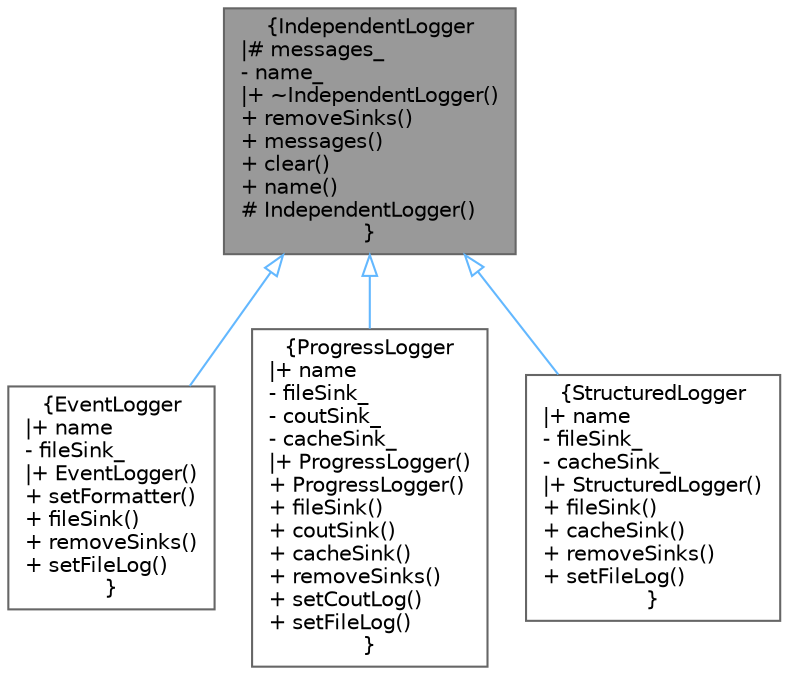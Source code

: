 digraph "IndependentLogger"
{
 // INTERACTIVE_SVG=YES
 // LATEX_PDF_SIZE
  bgcolor="transparent";
  edge [fontname=Helvetica,fontsize=10,labelfontname=Helvetica,labelfontsize=10];
  node [fontname=Helvetica,fontsize=10,shape=box,height=0.2,width=0.4];
  Node1 [label="{IndependentLogger\n|# messages_\l- name_\l|+ ~IndependentLogger()\l+ removeSinks()\l+ messages()\l+ clear()\l+ name()\l# IndependentLogger()\l}",height=0.2,width=0.4,color="gray40", fillcolor="grey60", style="filled", fontcolor="black",tooltip="Base Log handler class that utilises Boost logging to create log sinks."];
  Node1 -> Node2 [dir="back",color="steelblue1",style="solid",arrowtail="onormal"];
  Node2 [label="{EventLogger\n|+ name\l- fileSink_\l|+ EventLogger()\l+ setFormatter()\l+ fileSink()\l+ removeSinks()\l+ setFileLog()\l}",height=0.2,width=0.4,color="gray40", fillcolor="white", style="filled",URL="$classore_1_1data_1_1_event_logger.html",tooltip="EventLogger."];
  Node1 -> Node3 [dir="back",color="steelblue1",style="solid",arrowtail="onormal"];
  Node3 [label="{ProgressLogger\n|+ name\l- fileSink_\l- coutSink_\l- cacheSink_\l|+ ProgressLogger()\l+ ProgressLogger()\l+ fileSink()\l+ coutSink()\l+ cacheSink()\l+ removeSinks()\l+ setCoutLog()\l+ setFileLog()\l}",height=0.2,width=0.4,color="gray40", fillcolor="white", style="filled",URL="$classore_1_1data_1_1_progress_logger.html",tooltip=" "];
  Node1 -> Node4 [dir="back",color="steelblue1",style="solid",arrowtail="onormal"];
  Node4 [label="{StructuredLogger\n|+ name\l- fileSink_\l- cacheSink_\l|+ StructuredLogger()\l+ fileSink()\l+ cacheSink()\l+ removeSinks()\l+ setFileLog()\l}",height=0.2,width=0.4,color="gray40", fillcolor="white", style="filled",URL="$classore_1_1data_1_1_structured_logger.html",tooltip=" "];
}
